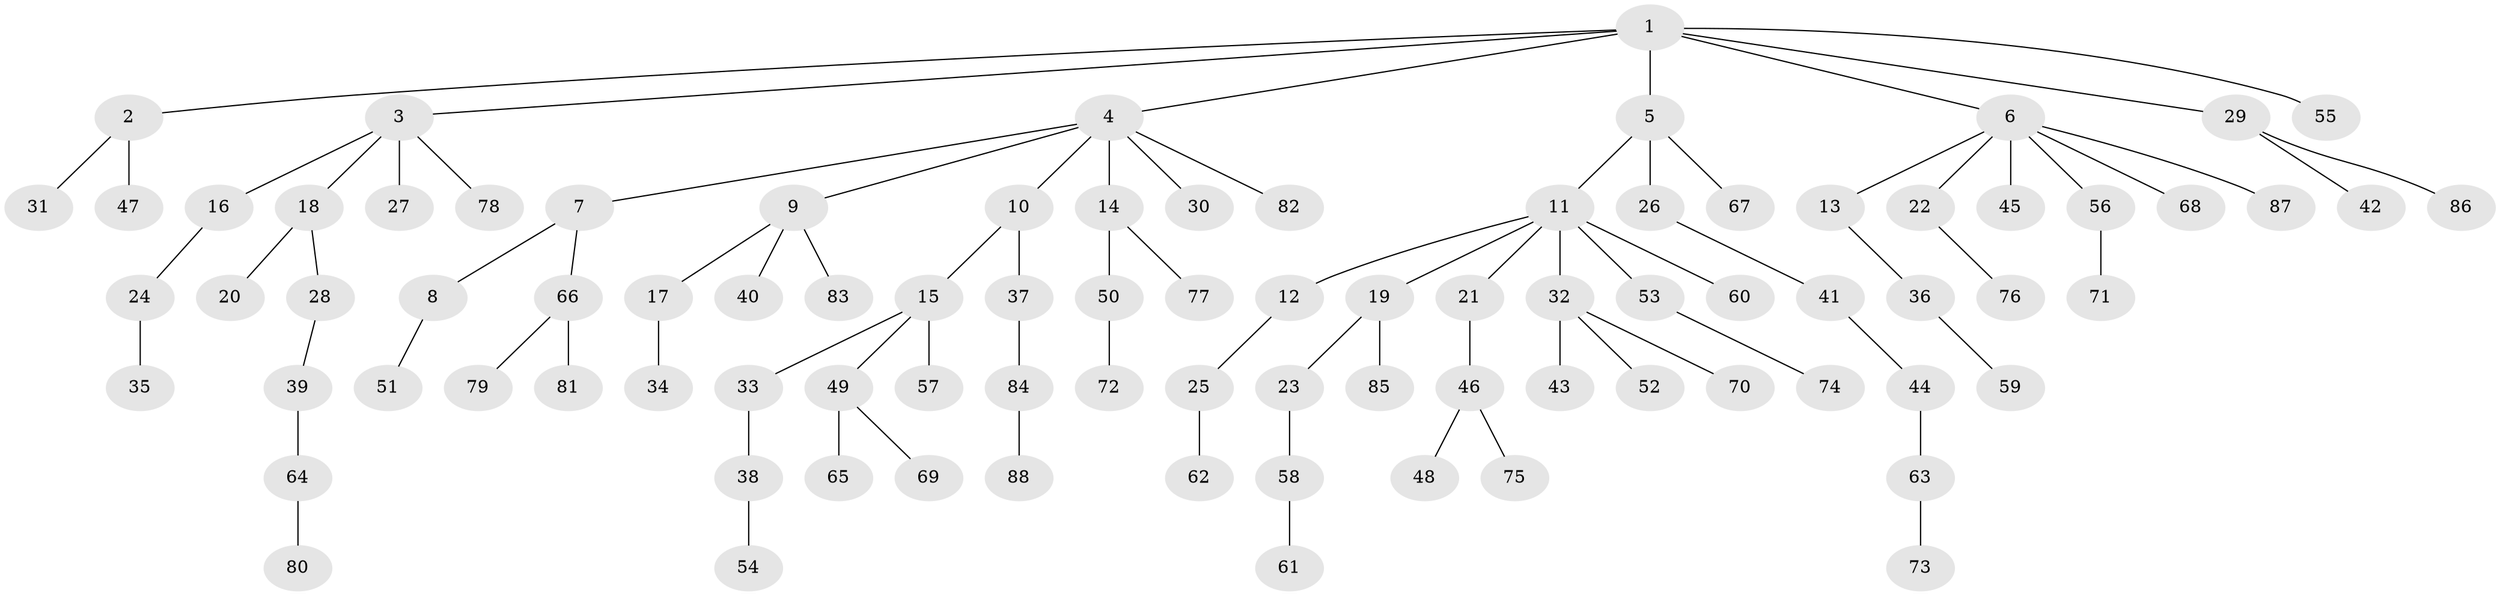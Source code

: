 // Generated by graph-tools (version 1.1) at 2025/02/03/09/25 03:02:23]
// undirected, 88 vertices, 87 edges
graph export_dot {
graph [start="1"]
  node [color=gray90,style=filled];
  1;
  2;
  3;
  4;
  5;
  6;
  7;
  8;
  9;
  10;
  11;
  12;
  13;
  14;
  15;
  16;
  17;
  18;
  19;
  20;
  21;
  22;
  23;
  24;
  25;
  26;
  27;
  28;
  29;
  30;
  31;
  32;
  33;
  34;
  35;
  36;
  37;
  38;
  39;
  40;
  41;
  42;
  43;
  44;
  45;
  46;
  47;
  48;
  49;
  50;
  51;
  52;
  53;
  54;
  55;
  56;
  57;
  58;
  59;
  60;
  61;
  62;
  63;
  64;
  65;
  66;
  67;
  68;
  69;
  70;
  71;
  72;
  73;
  74;
  75;
  76;
  77;
  78;
  79;
  80;
  81;
  82;
  83;
  84;
  85;
  86;
  87;
  88;
  1 -- 2;
  1 -- 3;
  1 -- 4;
  1 -- 5;
  1 -- 6;
  1 -- 29;
  1 -- 55;
  2 -- 31;
  2 -- 47;
  3 -- 16;
  3 -- 18;
  3 -- 27;
  3 -- 78;
  4 -- 7;
  4 -- 9;
  4 -- 10;
  4 -- 14;
  4 -- 30;
  4 -- 82;
  5 -- 11;
  5 -- 26;
  5 -- 67;
  6 -- 13;
  6 -- 22;
  6 -- 45;
  6 -- 56;
  6 -- 68;
  6 -- 87;
  7 -- 8;
  7 -- 66;
  8 -- 51;
  9 -- 17;
  9 -- 40;
  9 -- 83;
  10 -- 15;
  10 -- 37;
  11 -- 12;
  11 -- 19;
  11 -- 21;
  11 -- 32;
  11 -- 53;
  11 -- 60;
  12 -- 25;
  13 -- 36;
  14 -- 50;
  14 -- 77;
  15 -- 33;
  15 -- 49;
  15 -- 57;
  16 -- 24;
  17 -- 34;
  18 -- 20;
  18 -- 28;
  19 -- 23;
  19 -- 85;
  21 -- 46;
  22 -- 76;
  23 -- 58;
  24 -- 35;
  25 -- 62;
  26 -- 41;
  28 -- 39;
  29 -- 42;
  29 -- 86;
  32 -- 43;
  32 -- 52;
  32 -- 70;
  33 -- 38;
  36 -- 59;
  37 -- 84;
  38 -- 54;
  39 -- 64;
  41 -- 44;
  44 -- 63;
  46 -- 48;
  46 -- 75;
  49 -- 65;
  49 -- 69;
  50 -- 72;
  53 -- 74;
  56 -- 71;
  58 -- 61;
  63 -- 73;
  64 -- 80;
  66 -- 79;
  66 -- 81;
  84 -- 88;
}
